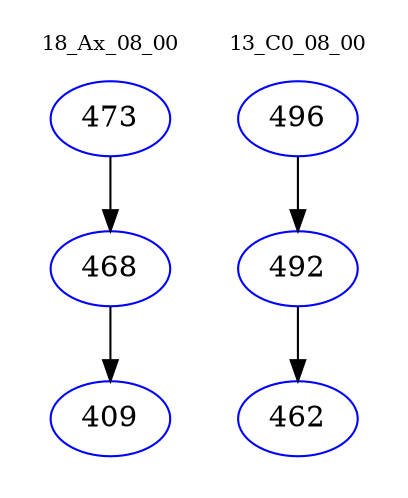 digraph{
subgraph cluster_0 {
color = white
label = "18_Ax_08_00";
fontsize=10;
T0_473 [label="473", color="blue"]
T0_473 -> T0_468 [color="black"]
T0_468 [label="468", color="blue"]
T0_468 -> T0_409 [color="black"]
T0_409 [label="409", color="blue"]
}
subgraph cluster_1 {
color = white
label = "13_C0_08_00";
fontsize=10;
T1_496 [label="496", color="blue"]
T1_496 -> T1_492 [color="black"]
T1_492 [label="492", color="blue"]
T1_492 -> T1_462 [color="black"]
T1_462 [label="462", color="blue"]
}
}
